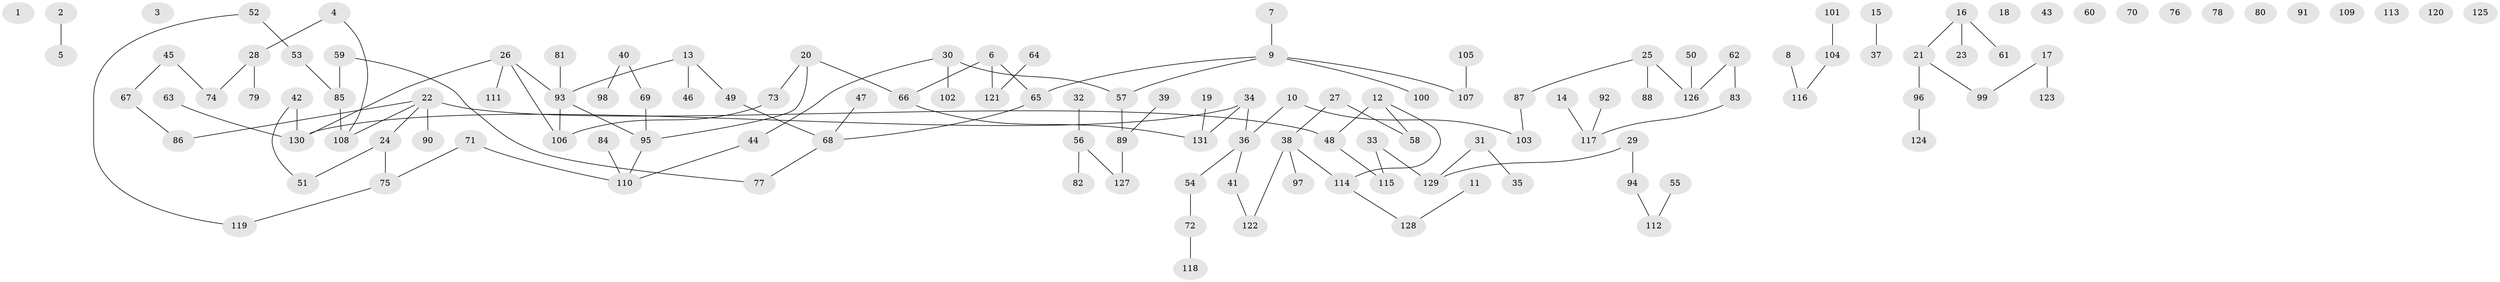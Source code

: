 // Generated by graph-tools (version 1.1) at 2025/25/03/09/25 03:25:14]
// undirected, 131 vertices, 123 edges
graph export_dot {
graph [start="1"]
  node [color=gray90,style=filled];
  1;
  2;
  3;
  4;
  5;
  6;
  7;
  8;
  9;
  10;
  11;
  12;
  13;
  14;
  15;
  16;
  17;
  18;
  19;
  20;
  21;
  22;
  23;
  24;
  25;
  26;
  27;
  28;
  29;
  30;
  31;
  32;
  33;
  34;
  35;
  36;
  37;
  38;
  39;
  40;
  41;
  42;
  43;
  44;
  45;
  46;
  47;
  48;
  49;
  50;
  51;
  52;
  53;
  54;
  55;
  56;
  57;
  58;
  59;
  60;
  61;
  62;
  63;
  64;
  65;
  66;
  67;
  68;
  69;
  70;
  71;
  72;
  73;
  74;
  75;
  76;
  77;
  78;
  79;
  80;
  81;
  82;
  83;
  84;
  85;
  86;
  87;
  88;
  89;
  90;
  91;
  92;
  93;
  94;
  95;
  96;
  97;
  98;
  99;
  100;
  101;
  102;
  103;
  104;
  105;
  106;
  107;
  108;
  109;
  110;
  111;
  112;
  113;
  114;
  115;
  116;
  117;
  118;
  119;
  120;
  121;
  122;
  123;
  124;
  125;
  126;
  127;
  128;
  129;
  130;
  131;
  2 -- 5;
  4 -- 28;
  4 -- 108;
  6 -- 65;
  6 -- 66;
  6 -- 121;
  7 -- 9;
  8 -- 116;
  9 -- 57;
  9 -- 65;
  9 -- 100;
  9 -- 107;
  10 -- 36;
  10 -- 103;
  11 -- 128;
  12 -- 48;
  12 -- 58;
  12 -- 114;
  13 -- 46;
  13 -- 49;
  13 -- 93;
  14 -- 117;
  15 -- 37;
  16 -- 21;
  16 -- 23;
  16 -- 61;
  17 -- 99;
  17 -- 123;
  19 -- 131;
  20 -- 66;
  20 -- 73;
  20 -- 95;
  21 -- 96;
  21 -- 99;
  22 -- 24;
  22 -- 48;
  22 -- 86;
  22 -- 90;
  22 -- 108;
  24 -- 51;
  24 -- 75;
  25 -- 87;
  25 -- 88;
  25 -- 126;
  26 -- 93;
  26 -- 106;
  26 -- 111;
  26 -- 130;
  27 -- 38;
  27 -- 58;
  28 -- 74;
  28 -- 79;
  29 -- 94;
  29 -- 129;
  30 -- 44;
  30 -- 57;
  30 -- 102;
  31 -- 35;
  31 -- 129;
  32 -- 56;
  33 -- 115;
  33 -- 129;
  34 -- 36;
  34 -- 130;
  34 -- 131;
  36 -- 41;
  36 -- 54;
  38 -- 97;
  38 -- 114;
  38 -- 122;
  39 -- 89;
  40 -- 69;
  40 -- 98;
  41 -- 122;
  42 -- 51;
  42 -- 130;
  44 -- 110;
  45 -- 67;
  45 -- 74;
  47 -- 68;
  48 -- 115;
  49 -- 68;
  50 -- 126;
  52 -- 53;
  52 -- 119;
  53 -- 85;
  54 -- 72;
  55 -- 112;
  56 -- 82;
  56 -- 127;
  57 -- 89;
  59 -- 77;
  59 -- 85;
  62 -- 83;
  62 -- 126;
  63 -- 130;
  64 -- 121;
  65 -- 68;
  66 -- 131;
  67 -- 86;
  68 -- 77;
  69 -- 95;
  71 -- 75;
  71 -- 110;
  72 -- 118;
  73 -- 106;
  75 -- 119;
  81 -- 93;
  83 -- 117;
  84 -- 110;
  85 -- 108;
  87 -- 103;
  89 -- 127;
  92 -- 117;
  93 -- 95;
  93 -- 106;
  94 -- 112;
  95 -- 110;
  96 -- 124;
  101 -- 104;
  104 -- 116;
  105 -- 107;
  114 -- 128;
}
